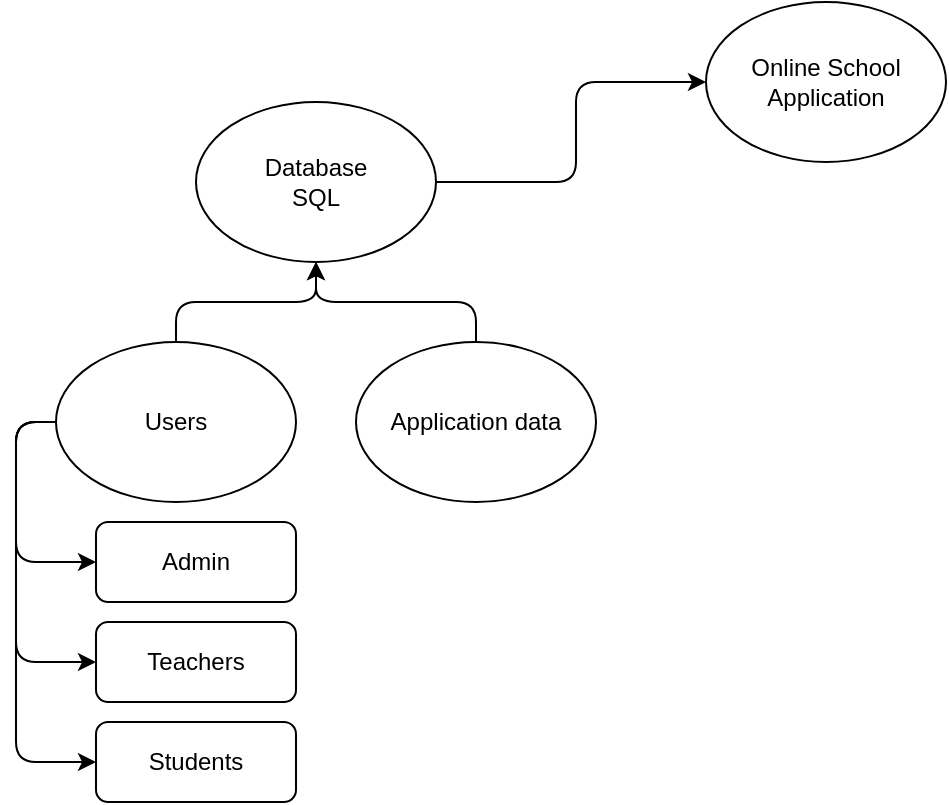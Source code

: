<mxfile version="16.5.4" type="github">
  <diagram id="iy_MX5z4Zdc2HMmkJ38e" name="Page-1">
    <mxGraphModel dx="1102" dy="628" grid="1" gridSize="10" guides="1" tooltips="1" connect="1" arrows="1" fold="1" page="1" pageScale="1" pageWidth="850" pageHeight="1100" math="0" shadow="0">
      <root>
        <mxCell id="0" />
        <mxCell id="1" parent="0" />
        <mxCell id="aMJPLOWitkF93UjhTx93-1" value="Online School Application" style="ellipse;whiteSpace=wrap;html=1;" parent="1" vertex="1">
          <mxGeometry x="365" y="10" width="120" height="80" as="geometry" />
        </mxCell>
        <mxCell id="aMJPLOWitkF93UjhTx93-3" style="edgeStyle=orthogonalEdgeStyle;orthogonalLoop=1;jettySize=auto;html=1;entryX=0;entryY=0.5;entryDx=0;entryDy=0;rounded=1;exitX=1;exitY=0.5;exitDx=0;exitDy=0;" parent="1" source="aMJPLOWitkF93UjhTx93-2" target="aMJPLOWitkF93UjhTx93-1" edge="1">
          <mxGeometry relative="1" as="geometry">
            <Array as="points">
              <mxPoint x="300" y="100" />
              <mxPoint x="300" y="50" />
            </Array>
            <mxPoint x="365" y="40" as="targetPoint" />
          </mxGeometry>
        </mxCell>
        <mxCell id="aMJPLOWitkF93UjhTx93-2" value="Database&lt;br&gt;SQL" style="ellipse;whiteSpace=wrap;html=1;" parent="1" vertex="1">
          <mxGeometry x="110" y="60" width="120" height="80" as="geometry" />
        </mxCell>
        <mxCell id="aMJPLOWitkF93UjhTx93-6" style="edgeStyle=orthogonalEdgeStyle;orthogonalLoop=1;jettySize=auto;html=1;rounded=1;" parent="1" source="aMJPLOWitkF93UjhTx93-4" target="aMJPLOWitkF93UjhTx93-2" edge="1">
          <mxGeometry relative="1" as="geometry" />
        </mxCell>
        <mxCell id="aMJPLOWitkF93UjhTx93-9" style="edgeStyle=orthogonalEdgeStyle;rounded=1;orthogonalLoop=1;jettySize=auto;html=1;entryX=0;entryY=0.5;entryDx=0;entryDy=0;exitX=0;exitY=0.5;exitDx=0;exitDy=0;" parent="1" source="aMJPLOWitkF93UjhTx93-4" target="aMJPLOWitkF93UjhTx93-8" edge="1">
          <mxGeometry relative="1" as="geometry" />
        </mxCell>
        <mxCell id="aMJPLOWitkF93UjhTx93-11" style="edgeStyle=orthogonalEdgeStyle;rounded=1;orthogonalLoop=1;jettySize=auto;html=1;entryX=0;entryY=0.5;entryDx=0;entryDy=0;exitX=0;exitY=0.5;exitDx=0;exitDy=0;" parent="1" source="aMJPLOWitkF93UjhTx93-4" target="aMJPLOWitkF93UjhTx93-10" edge="1">
          <mxGeometry relative="1" as="geometry">
            <Array as="points">
              <mxPoint x="20" y="220" />
              <mxPoint x="20" y="340" />
            </Array>
          </mxGeometry>
        </mxCell>
        <mxCell id="aMJPLOWitkF93UjhTx93-14" style="edgeStyle=orthogonalEdgeStyle;rounded=1;orthogonalLoop=1;jettySize=auto;html=1;entryX=0;entryY=0.5;entryDx=0;entryDy=0;" parent="1" target="aMJPLOWitkF93UjhTx93-12" edge="1">
          <mxGeometry relative="1" as="geometry">
            <mxPoint x="20" y="390" as="targetPoint" />
            <mxPoint x="40" y="220" as="sourcePoint" />
            <Array as="points">
              <mxPoint x="20" y="220" />
              <mxPoint x="20" y="390" />
            </Array>
          </mxGeometry>
        </mxCell>
        <mxCell id="aMJPLOWitkF93UjhTx93-4" value="Users" style="ellipse;whiteSpace=wrap;html=1;" parent="1" vertex="1">
          <mxGeometry x="40" y="180" width="120" height="80" as="geometry" />
        </mxCell>
        <mxCell id="aMJPLOWitkF93UjhTx93-7" style="edgeStyle=orthogonalEdgeStyle;orthogonalLoop=1;jettySize=auto;html=1;entryX=0.5;entryY=1;entryDx=0;entryDy=0;rounded=1;" parent="1" source="aMJPLOWitkF93UjhTx93-5" target="aMJPLOWitkF93UjhTx93-2" edge="1">
          <mxGeometry relative="1" as="geometry" />
        </mxCell>
        <mxCell id="aMJPLOWitkF93UjhTx93-5" value="Application data" style="ellipse;whiteSpace=wrap;html=1;" parent="1" vertex="1">
          <mxGeometry x="190" y="180" width="120" height="80" as="geometry" />
        </mxCell>
        <mxCell id="aMJPLOWitkF93UjhTx93-8" value="Admin" style="rounded=1;whiteSpace=wrap;html=1;" parent="1" vertex="1">
          <mxGeometry x="60" y="270" width="100" height="40" as="geometry" />
        </mxCell>
        <mxCell id="aMJPLOWitkF93UjhTx93-10" value="Teachers" style="rounded=1;whiteSpace=wrap;html=1;" parent="1" vertex="1">
          <mxGeometry x="60" y="320" width="100" height="40" as="geometry" />
        </mxCell>
        <mxCell id="aMJPLOWitkF93UjhTx93-12" value="Students" style="rounded=1;whiteSpace=wrap;html=1;" parent="1" vertex="1">
          <mxGeometry x="60" y="370" width="100" height="40" as="geometry" />
        </mxCell>
      </root>
    </mxGraphModel>
  </diagram>
</mxfile>
